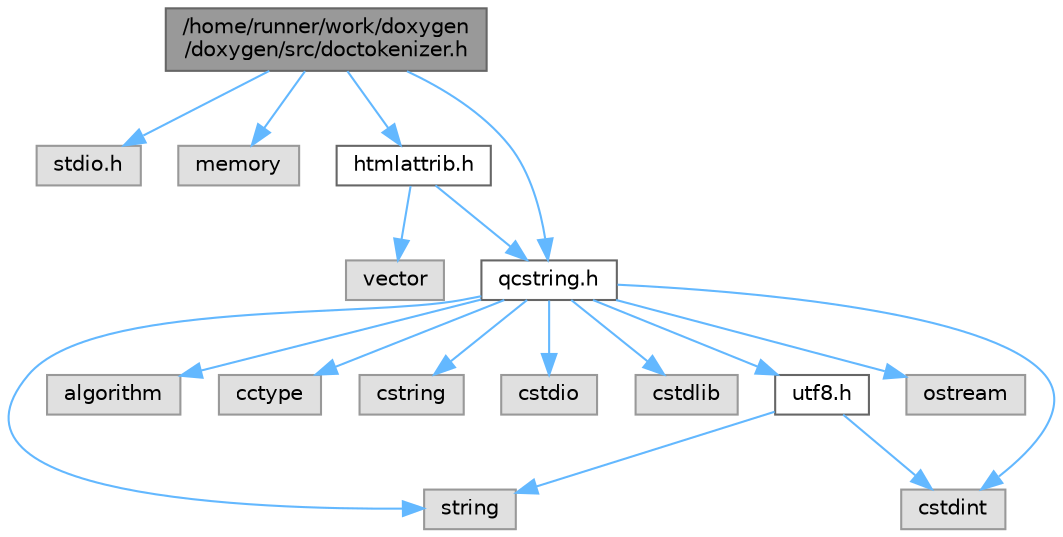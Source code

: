 digraph "/home/runner/work/doxygen/doxygen/src/doctokenizer.h"
{
 // INTERACTIVE_SVG=YES
 // LATEX_PDF_SIZE
  bgcolor="transparent";
  edge [fontname=Helvetica,fontsize=10,labelfontname=Helvetica,labelfontsize=10];
  node [fontname=Helvetica,fontsize=10,shape=box,height=0.2,width=0.4];
  Node1 [id="Node000001",label="/home/runner/work/doxygen\l/doxygen/src/doctokenizer.h",height=0.2,width=0.4,color="gray40", fillcolor="grey60", style="filled", fontcolor="black",tooltip=" "];
  Node1 -> Node2 [id="edge1_Node000001_Node000002",color="steelblue1",style="solid",tooltip=" "];
  Node2 [id="Node000002",label="stdio.h",height=0.2,width=0.4,color="grey60", fillcolor="#E0E0E0", style="filled",tooltip=" "];
  Node1 -> Node3 [id="edge2_Node000001_Node000003",color="steelblue1",style="solid",tooltip=" "];
  Node3 [id="Node000003",label="memory",height=0.2,width=0.4,color="grey60", fillcolor="#E0E0E0", style="filled",tooltip=" "];
  Node1 -> Node4 [id="edge3_Node000001_Node000004",color="steelblue1",style="solid",tooltip=" "];
  Node4 [id="Node000004",label="htmlattrib.h",height=0.2,width=0.4,color="grey40", fillcolor="white", style="filled",URL="$d0/d73/htmlattrib_8h.html",tooltip=" "];
  Node4 -> Node5 [id="edge4_Node000004_Node000005",color="steelblue1",style="solid",tooltip=" "];
  Node5 [id="Node000005",label="vector",height=0.2,width=0.4,color="grey60", fillcolor="#E0E0E0", style="filled",tooltip=" "];
  Node4 -> Node6 [id="edge5_Node000004_Node000006",color="steelblue1",style="solid",tooltip=" "];
  Node6 [id="Node000006",label="qcstring.h",height=0.2,width=0.4,color="grey40", fillcolor="white", style="filled",URL="$d7/d5c/qcstring_8h.html",tooltip=" "];
  Node6 -> Node7 [id="edge6_Node000006_Node000007",color="steelblue1",style="solid",tooltip=" "];
  Node7 [id="Node000007",label="string",height=0.2,width=0.4,color="grey60", fillcolor="#E0E0E0", style="filled",tooltip=" "];
  Node6 -> Node8 [id="edge7_Node000006_Node000008",color="steelblue1",style="solid",tooltip=" "];
  Node8 [id="Node000008",label="algorithm",height=0.2,width=0.4,color="grey60", fillcolor="#E0E0E0", style="filled",tooltip=" "];
  Node6 -> Node9 [id="edge8_Node000006_Node000009",color="steelblue1",style="solid",tooltip=" "];
  Node9 [id="Node000009",label="cctype",height=0.2,width=0.4,color="grey60", fillcolor="#E0E0E0", style="filled",tooltip=" "];
  Node6 -> Node10 [id="edge9_Node000006_Node000010",color="steelblue1",style="solid",tooltip=" "];
  Node10 [id="Node000010",label="cstring",height=0.2,width=0.4,color="grey60", fillcolor="#E0E0E0", style="filled",tooltip=" "];
  Node6 -> Node11 [id="edge10_Node000006_Node000011",color="steelblue1",style="solid",tooltip=" "];
  Node11 [id="Node000011",label="cstdio",height=0.2,width=0.4,color="grey60", fillcolor="#E0E0E0", style="filled",tooltip=" "];
  Node6 -> Node12 [id="edge11_Node000006_Node000012",color="steelblue1",style="solid",tooltip=" "];
  Node12 [id="Node000012",label="cstdlib",height=0.2,width=0.4,color="grey60", fillcolor="#E0E0E0", style="filled",tooltip=" "];
  Node6 -> Node13 [id="edge12_Node000006_Node000013",color="steelblue1",style="solid",tooltip=" "];
  Node13 [id="Node000013",label="cstdint",height=0.2,width=0.4,color="grey60", fillcolor="#E0E0E0", style="filled",tooltip=" "];
  Node6 -> Node14 [id="edge13_Node000006_Node000014",color="steelblue1",style="solid",tooltip=" "];
  Node14 [id="Node000014",label="ostream",height=0.2,width=0.4,color="grey60", fillcolor="#E0E0E0", style="filled",tooltip=" "];
  Node6 -> Node15 [id="edge14_Node000006_Node000015",color="steelblue1",style="solid",tooltip=" "];
  Node15 [id="Node000015",label="utf8.h",height=0.2,width=0.4,color="grey40", fillcolor="white", style="filled",URL="$db/d7c/utf8_8h.html",tooltip="Various UTF8 related helper functions."];
  Node15 -> Node13 [id="edge15_Node000015_Node000013",color="steelblue1",style="solid",tooltip=" "];
  Node15 -> Node7 [id="edge16_Node000015_Node000007",color="steelblue1",style="solid",tooltip=" "];
  Node1 -> Node6 [id="edge17_Node000001_Node000006",color="steelblue1",style="solid",tooltip=" "];
}
